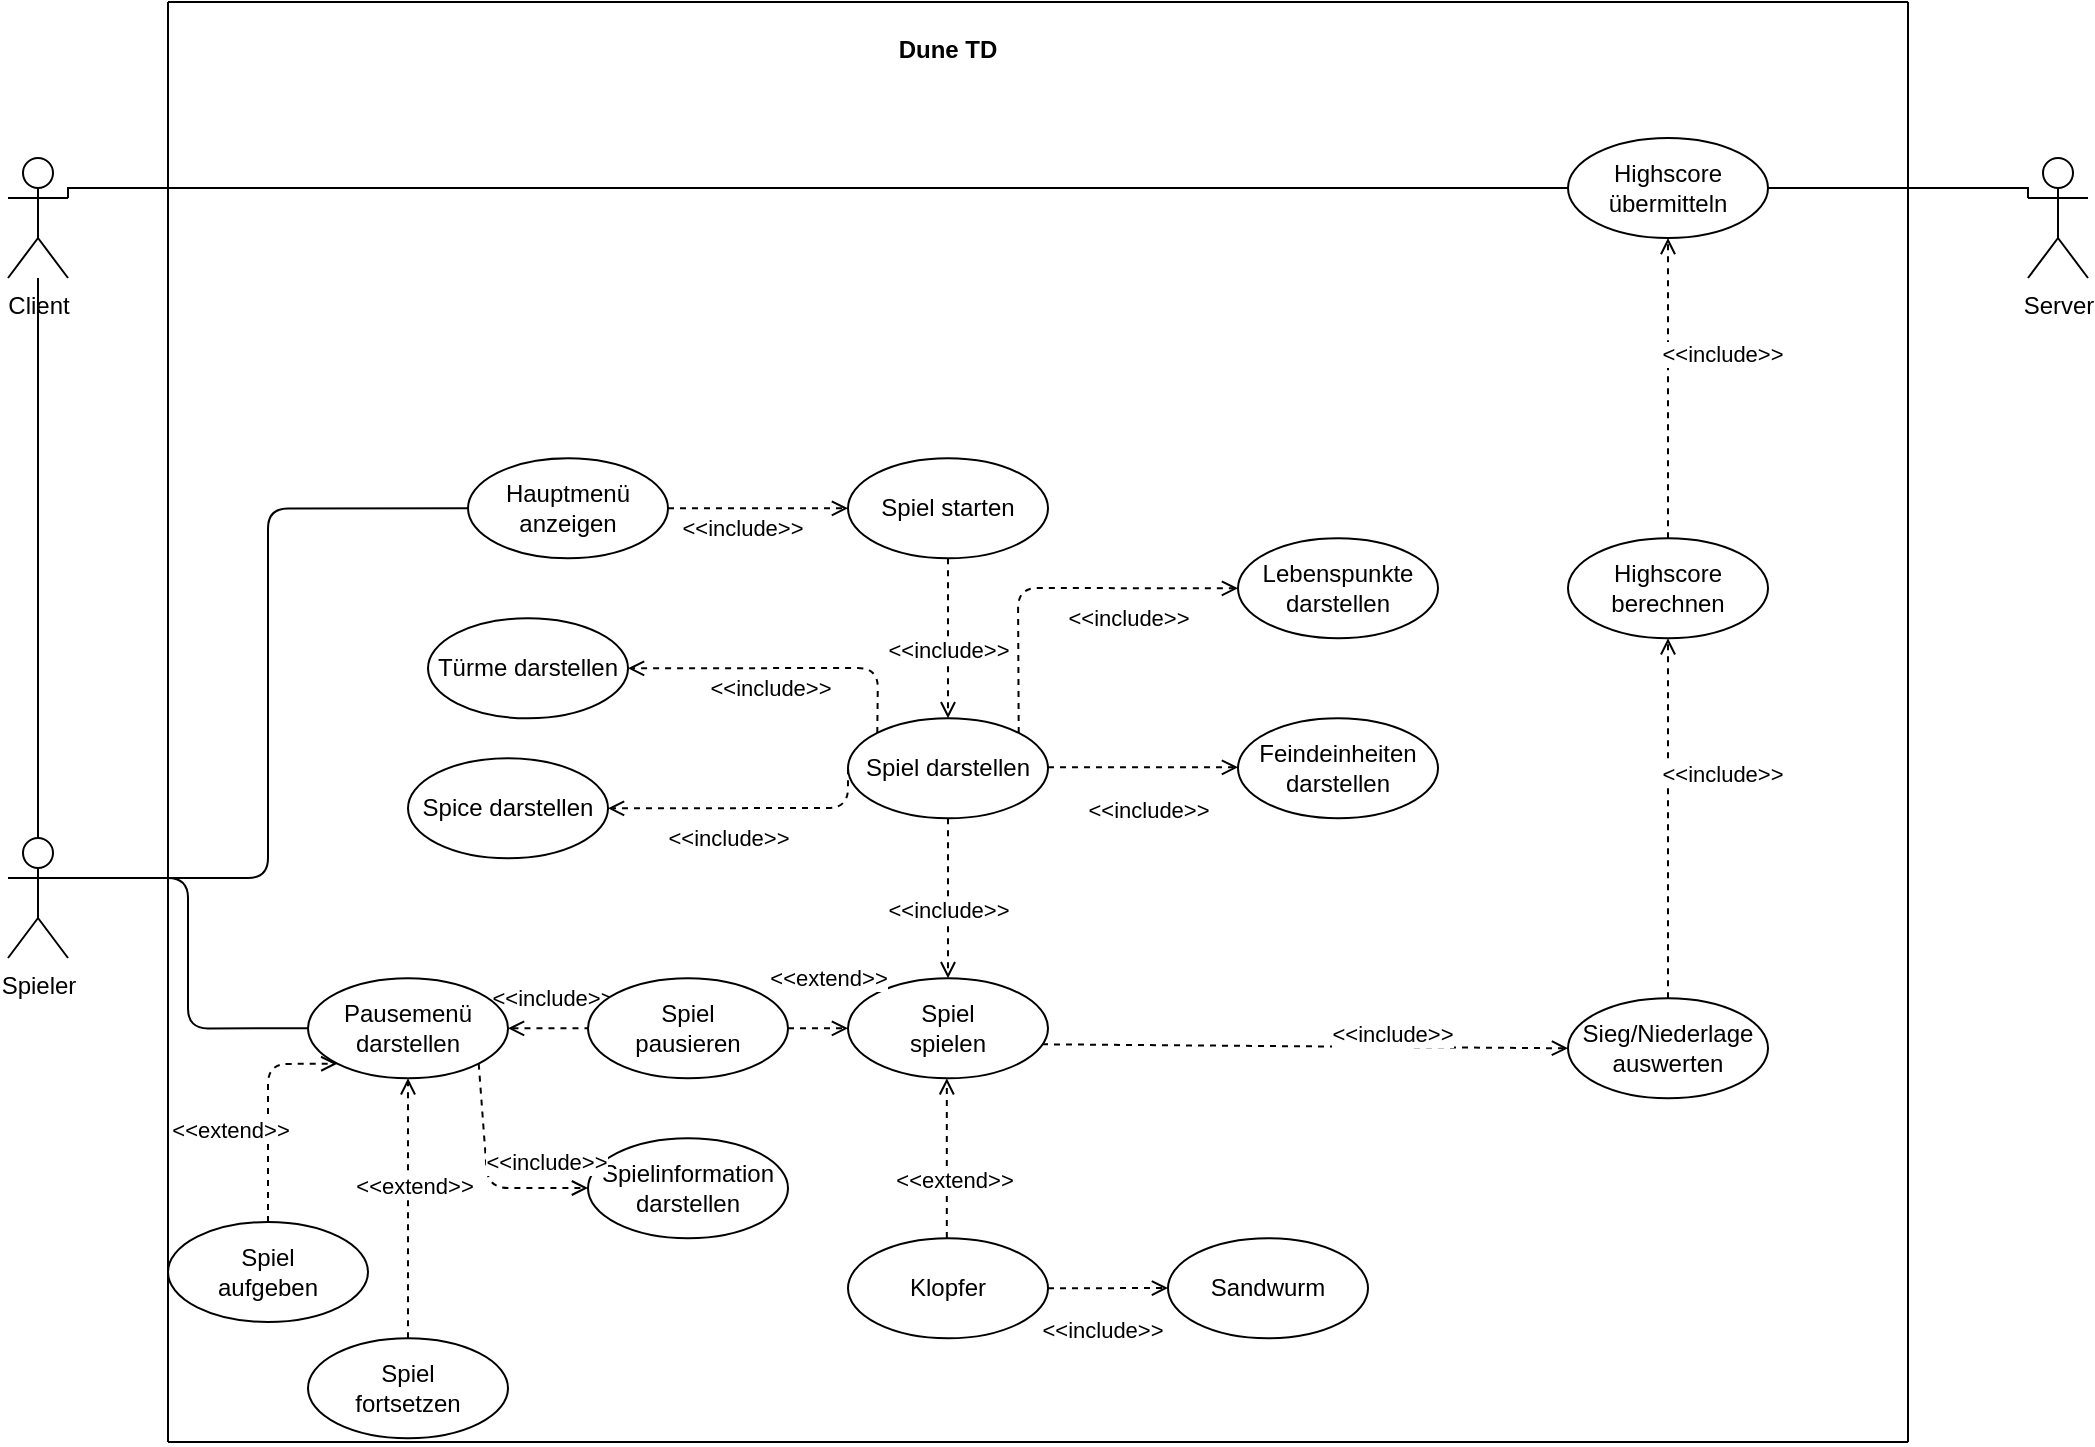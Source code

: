 <mxfile version="15.8.3" type="github">
  <diagram name="Page-1" id="e7e014a7-5840-1c2e-5031-d8a46d1fe8dd">
    <mxGraphModel dx="830" dy="694" grid="1" gridSize="10" guides="1" tooltips="1" connect="1" arrows="1" fold="1" page="1" pageScale="1" pageWidth="1169" pageHeight="826" background="none" math="0" shadow="0">
      <root>
        <mxCell id="0" />
        <mxCell id="1" parent="0" />
        <mxCell id="jkCZveZD26y1BfdMxYiz-46" value="Server" style="shape=umlActor;verticalLabelPosition=bottom;verticalAlign=top;html=1;" parent="1" vertex="1">
          <mxGeometry x="1050" y="118" width="30" height="60" as="geometry" />
        </mxCell>
        <mxCell id="jkCZveZD26y1BfdMxYiz-101" style="edgeStyle=orthogonalEdgeStyle;rounded=0;orthogonalLoop=1;jettySize=auto;html=1;exitX=1;exitY=0.333;exitDx=0;exitDy=0;exitPerimeter=0;entryX=0;entryY=0.5;entryDx=0;entryDy=0;endArrow=none;endFill=0;" parent="1" source="jkCZveZD26y1BfdMxYiz-47" target="jkCZveZD26y1BfdMxYiz-100" edge="1">
          <mxGeometry relative="1" as="geometry">
            <Array as="points">
              <mxPoint x="70" y="133" />
            </Array>
          </mxGeometry>
        </mxCell>
        <mxCell id="jkCZveZD26y1BfdMxYiz-47" value="&lt;div&gt;Client&lt;/div&gt;&lt;div&gt;&lt;br&gt;&lt;/div&gt;" style="shape=umlActor;verticalLabelPosition=bottom;verticalAlign=top;html=1;" parent="1" vertex="1">
          <mxGeometry x="40" y="118" width="30" height="60" as="geometry" />
        </mxCell>
        <mxCell id="jkCZveZD26y1BfdMxYiz-57" style="edgeStyle=orthogonalEdgeStyle;rounded=0;orthogonalLoop=1;jettySize=auto;html=1;exitX=0.5;exitY=0;exitDx=0;exitDy=0;exitPerimeter=0;endArrow=none;endFill=0;" parent="1" source="jkCZveZD26y1BfdMxYiz-48" target="jkCZveZD26y1BfdMxYiz-47" edge="1">
          <mxGeometry relative="1" as="geometry" />
        </mxCell>
        <mxCell id="jkCZveZD26y1BfdMxYiz-58" style="edgeStyle=orthogonalEdgeStyle;rounded=1;orthogonalLoop=1;jettySize=auto;html=1;exitX=1;exitY=0.333;exitDx=0;exitDy=0;exitPerimeter=0;entryX=0;entryY=0.5;entryDx=0;entryDy=0;endArrow=none;endFill=0;" parent="1" source="jkCZveZD26y1BfdMxYiz-48" target="jkCZveZD26y1BfdMxYiz-51" edge="1">
          <mxGeometry relative="1" as="geometry" />
        </mxCell>
        <mxCell id="jkCZveZD26y1BfdMxYiz-83" style="edgeStyle=orthogonalEdgeStyle;rounded=1;orthogonalLoop=1;jettySize=auto;html=1;exitX=1;exitY=0.5;exitDx=0;exitDy=0;entryX=0;entryY=0.5;entryDx=0;entryDy=0;endArrow=none;endFill=0;startArrow=open;dashed=1;startFill=0;" parent="1" source="uaVqYU7JOt9dKD4TP8RB-2" target="jkCZveZD26y1BfdMxYiz-70" edge="1">
          <mxGeometry relative="1" as="geometry" />
        </mxCell>
        <mxCell id="uaVqYU7JOt9dKD4TP8RB-4" value="&amp;lt;&amp;lt;include&amp;gt;&amp;gt;" style="edgeLabel;html=1;align=center;verticalAlign=middle;resizable=0;points=[];" vertex="1" connectable="0" parent="jkCZveZD26y1BfdMxYiz-83">
          <mxGeometry x="0.1" y="1" relative="1" as="geometry">
            <mxPoint y="-14" as="offset" />
          </mxGeometry>
        </mxCell>
        <mxCell id="jkCZveZD26y1BfdMxYiz-48" value="Spieler" style="shape=umlActor;verticalLabelPosition=bottom;verticalAlign=top;html=1;" parent="1" vertex="1">
          <mxGeometry x="40" y="458" width="30" height="60" as="geometry" />
        </mxCell>
        <mxCell id="jkCZveZD26y1BfdMxYiz-49" value="Spiel starten" style="ellipse;whiteSpace=wrap;html=1;" parent="1" vertex="1">
          <mxGeometry x="460" y="268.15" width="100" height="50" as="geometry" />
        </mxCell>
        <mxCell id="jkCZveZD26y1BfdMxYiz-50" value="&lt;div&gt;Spiel&lt;/div&gt;&lt;div&gt;spielen&lt;br&gt;&lt;/div&gt;" style="ellipse;whiteSpace=wrap;html=1;" parent="1" vertex="1">
          <mxGeometry x="460" y="528.15" width="100" height="50" as="geometry" />
        </mxCell>
        <mxCell id="jkCZveZD26y1BfdMxYiz-51" value="&lt;div&gt;Hauptmenü anzeigen&lt;/div&gt;" style="ellipse;whiteSpace=wrap;html=1;" parent="1" vertex="1">
          <mxGeometry x="270" y="268.15" width="100" height="50" as="geometry" />
        </mxCell>
        <mxCell id="jkCZveZD26y1BfdMxYiz-52" value="Türme darstellen" style="ellipse;whiteSpace=wrap;html=1;" parent="1" vertex="1">
          <mxGeometry x="250" y="348.15" width="100" height="50" as="geometry" />
        </mxCell>
        <mxCell id="jkCZveZD26y1BfdMxYiz-53" value="Spice darstellen" style="ellipse;whiteSpace=wrap;html=1;" parent="1" vertex="1">
          <mxGeometry x="240" y="418.15" width="100" height="50" as="geometry" />
        </mxCell>
        <mxCell id="jkCZveZD26y1BfdMxYiz-54" value="Lebenspunkte darstellen" style="ellipse;whiteSpace=wrap;html=1;" parent="1" vertex="1">
          <mxGeometry x="655" y="308.15" width="100" height="50" as="geometry" />
        </mxCell>
        <mxCell id="jkCZveZD26y1BfdMxYiz-55" value="Spiel darstellen" style="ellipse;whiteSpace=wrap;html=1;" parent="1" vertex="1">
          <mxGeometry x="460" y="398.15" width="100" height="50" as="geometry" />
        </mxCell>
        <mxCell id="jkCZveZD26y1BfdMxYiz-60" value="" style="endArrow=open;html=1;rounded=0;exitX=1;exitY=0.5;exitDx=0;exitDy=0;entryX=0;entryY=0.5;entryDx=0;entryDy=0;dashed=1;endFill=0;" parent="1" source="jkCZveZD26y1BfdMxYiz-51" target="jkCZveZD26y1BfdMxYiz-49" edge="1">
          <mxGeometry width="50" height="50" relative="1" as="geometry">
            <mxPoint x="620" y="318.15" as="sourcePoint" />
            <mxPoint x="670" y="268.15" as="targetPoint" />
          </mxGeometry>
        </mxCell>
        <mxCell id="jkCZveZD26y1BfdMxYiz-61" value="&amp;lt;&amp;lt;include&amp;gt;&amp;gt;" style="edgeLabel;html=1;align=center;verticalAlign=middle;resizable=0;points=[];" parent="jkCZveZD26y1BfdMxYiz-60" vertex="1" connectable="0">
          <mxGeometry x="0.327" relative="1" as="geometry">
            <mxPoint x="-23" y="10" as="offset" />
          </mxGeometry>
        </mxCell>
        <mxCell id="jkCZveZD26y1BfdMxYiz-62" value="" style="endArrow=open;html=1;rounded=0;exitX=0.5;exitY=1;exitDx=0;exitDy=0;entryX=0.5;entryY=0;entryDx=0;entryDy=0;dashed=1;endFill=0;" parent="1" source="jkCZveZD26y1BfdMxYiz-49" target="jkCZveZD26y1BfdMxYiz-55" edge="1">
          <mxGeometry width="50" height="50" relative="1" as="geometry">
            <mxPoint x="360" y="298.15" as="sourcePoint" />
            <mxPoint x="470" y="298.15" as="targetPoint" />
          </mxGeometry>
        </mxCell>
        <mxCell id="jkCZveZD26y1BfdMxYiz-63" value="&amp;lt;&amp;lt;include&amp;gt;&amp;gt;" style="edgeLabel;html=1;align=center;verticalAlign=middle;resizable=0;points=[];" parent="jkCZveZD26y1BfdMxYiz-62" vertex="1" connectable="0">
          <mxGeometry x="0.327" relative="1" as="geometry">
            <mxPoint y="-7" as="offset" />
          </mxGeometry>
        </mxCell>
        <mxCell id="jkCZveZD26y1BfdMxYiz-64" value="" style="endArrow=open;html=1;rounded=1;exitX=0;exitY=0.5;exitDx=0;exitDy=0;entryX=1;entryY=0.5;entryDx=0;entryDy=0;dashed=1;endFill=0;" parent="1" source="jkCZveZD26y1BfdMxYiz-55" target="jkCZveZD26y1BfdMxYiz-53" edge="1">
          <mxGeometry width="50" height="50" relative="1" as="geometry">
            <mxPoint x="460" y="428.15" as="sourcePoint" />
            <mxPoint x="350" y="428.15" as="targetPoint" />
            <Array as="points">
              <mxPoint x="460" y="443" />
            </Array>
          </mxGeometry>
        </mxCell>
        <mxCell id="jkCZveZD26y1BfdMxYiz-65" value="&amp;lt;&amp;lt;include&amp;gt;&amp;gt;" style="edgeLabel;html=1;align=center;verticalAlign=middle;resizable=0;points=[];" parent="jkCZveZD26y1BfdMxYiz-64" vertex="1" connectable="0">
          <mxGeometry x="0.327" relative="1" as="geometry">
            <mxPoint x="13" y="15" as="offset" />
          </mxGeometry>
        </mxCell>
        <mxCell id="jkCZveZD26y1BfdMxYiz-66" value="" style="endArrow=open;html=1;rounded=1;exitX=0;exitY=0;exitDx=0;exitDy=0;entryX=1;entryY=0.5;entryDx=0;entryDy=0;dashed=1;endFill=0;" parent="1" source="jkCZveZD26y1BfdMxYiz-55" target="jkCZveZD26y1BfdMxYiz-52" edge="1">
          <mxGeometry width="50" height="50" relative="1" as="geometry">
            <mxPoint x="470" y="357.65" as="sourcePoint" />
            <mxPoint x="360" y="357.65" as="targetPoint" />
            <Array as="points">
              <mxPoint x="475" y="373" />
            </Array>
          </mxGeometry>
        </mxCell>
        <mxCell id="jkCZveZD26y1BfdMxYiz-67" value="&amp;lt;&amp;lt;include&amp;gt;&amp;gt;" style="edgeLabel;html=1;align=center;verticalAlign=middle;resizable=0;points=[];" parent="jkCZveZD26y1BfdMxYiz-66" vertex="1" connectable="0">
          <mxGeometry x="0.327" relative="1" as="geometry">
            <mxPoint x="18" y="10" as="offset" />
          </mxGeometry>
        </mxCell>
        <mxCell id="jkCZveZD26y1BfdMxYiz-70" value="&lt;div&gt;Spiel&lt;/div&gt;&lt;div&gt;pausieren&lt;/div&gt;" style="ellipse;whiteSpace=wrap;html=1;" parent="1" vertex="1">
          <mxGeometry x="330" y="528.15" width="100" height="50" as="geometry" />
        </mxCell>
        <mxCell id="jkCZveZD26y1BfdMxYiz-71" value="&lt;div&gt;Sieg/Niederlage&lt;/div&gt;&lt;div&gt;auswerten&lt;br&gt;&lt;/div&gt;" style="ellipse;whiteSpace=wrap;html=1;" parent="1" vertex="1">
          <mxGeometry x="820" y="538.15" width="100" height="50" as="geometry" />
        </mxCell>
        <mxCell id="jkCZveZD26y1BfdMxYiz-72" value="" style="endArrow=open;html=1;rounded=0;exitX=0.5;exitY=1;exitDx=0;exitDy=0;entryX=0.5;entryY=0;entryDx=0;entryDy=0;dashed=1;endFill=0;" parent="1" source="jkCZveZD26y1BfdMxYiz-55" target="jkCZveZD26y1BfdMxYiz-50" edge="1">
          <mxGeometry width="50" height="50" relative="1" as="geometry">
            <mxPoint x="590" y="448.15" as="sourcePoint" />
            <mxPoint x="590" y="528.15" as="targetPoint" />
          </mxGeometry>
        </mxCell>
        <mxCell id="jkCZveZD26y1BfdMxYiz-73" value="&amp;lt;&amp;lt;include&amp;gt;&amp;gt;" style="edgeLabel;html=1;align=center;verticalAlign=middle;resizable=0;points=[];" parent="jkCZveZD26y1BfdMxYiz-72" vertex="1" connectable="0">
          <mxGeometry x="0.327" relative="1" as="geometry">
            <mxPoint y="-7" as="offset" />
          </mxGeometry>
        </mxCell>
        <mxCell id="jkCZveZD26y1BfdMxYiz-74" value="" style="endArrow=open;html=1;rounded=0;exitX=1;exitY=0.5;exitDx=0;exitDy=0;entryX=0;entryY=0.5;entryDx=0;entryDy=0;dashed=1;endFill=0;" parent="1" source="jkCZveZD26y1BfdMxYiz-70" target="jkCZveZD26y1BfdMxYiz-50" edge="1">
          <mxGeometry width="50" height="50" relative="1" as="geometry">
            <mxPoint x="370" y="538.15" as="sourcePoint" />
            <mxPoint x="494.645" y="570.472" as="targetPoint" />
          </mxGeometry>
        </mxCell>
        <mxCell id="jkCZveZD26y1BfdMxYiz-75" value="&amp;lt;&amp;lt;extend&amp;gt;&amp;gt;" style="edgeLabel;html=1;align=center;verticalAlign=middle;resizable=0;points=[];" parent="jkCZveZD26y1BfdMxYiz-74" vertex="1" connectable="0">
          <mxGeometry x="0.327" relative="1" as="geometry">
            <mxPoint y="-25" as="offset" />
          </mxGeometry>
        </mxCell>
        <mxCell id="jkCZveZD26y1BfdMxYiz-76" value="&lt;div&gt;Spiel&lt;/div&gt;&lt;div&gt;aufgeben&lt;br&gt;&lt;/div&gt;" style="ellipse;whiteSpace=wrap;html=1;" parent="1" vertex="1">
          <mxGeometry x="120" y="650" width="100" height="50" as="geometry" />
        </mxCell>
        <mxCell id="jkCZveZD26y1BfdMxYiz-77" value="&lt;div&gt;Spiel&lt;/div&gt;&lt;div&gt;fortsetzen&lt;br&gt;&lt;/div&gt;" style="ellipse;whiteSpace=wrap;html=1;" parent="1" vertex="1">
          <mxGeometry x="190" y="708.15" width="100" height="50" as="geometry" />
        </mxCell>
        <mxCell id="jkCZveZD26y1BfdMxYiz-78" value="" style="endArrow=open;html=1;rounded=1;dashed=1;endFill=0;exitX=0.5;exitY=0;exitDx=0;exitDy=0;entryX=0;entryY=1;entryDx=0;entryDy=0;" parent="1" source="jkCZveZD26y1BfdMxYiz-76" target="uaVqYU7JOt9dKD4TP8RB-2" edge="1">
          <mxGeometry width="50" height="50" relative="1" as="geometry">
            <mxPoint x="190" y="618" as="sourcePoint" />
            <mxPoint x="200" y="560" as="targetPoint" />
            <Array as="points">
              <mxPoint x="170" y="571" />
            </Array>
          </mxGeometry>
        </mxCell>
        <mxCell id="jkCZveZD26y1BfdMxYiz-79" value="&amp;lt;&amp;lt;extend&amp;gt;&amp;gt;" style="edgeLabel;html=1;align=center;verticalAlign=middle;resizable=0;points=[];" parent="jkCZveZD26y1BfdMxYiz-78" vertex="1" connectable="0">
          <mxGeometry x="0.327" relative="1" as="geometry">
            <mxPoint x="-19" y="29" as="offset" />
          </mxGeometry>
        </mxCell>
        <mxCell id="jkCZveZD26y1BfdMxYiz-80" value="" style="endArrow=open;html=1;rounded=0;exitX=0.5;exitY=0;exitDx=0;exitDy=0;entryX=0.5;entryY=1;entryDx=0;entryDy=0;dashed=1;endFill=0;" parent="1" source="jkCZveZD26y1BfdMxYiz-77" target="uaVqYU7JOt9dKD4TP8RB-2" edge="1">
          <mxGeometry width="50" height="50" relative="1" as="geometry">
            <mxPoint x="370" y="573.15" as="sourcePoint" />
            <mxPoint x="480" y="573.15" as="targetPoint" />
            <Array as="points" />
          </mxGeometry>
        </mxCell>
        <mxCell id="jkCZveZD26y1BfdMxYiz-81" value="&amp;lt;&amp;lt;extend&amp;gt;&amp;gt;" style="edgeLabel;html=1;align=center;verticalAlign=middle;resizable=0;points=[];" parent="jkCZveZD26y1BfdMxYiz-80" vertex="1" connectable="0">
          <mxGeometry x="0.327" relative="1" as="geometry">
            <mxPoint x="3" y="10" as="offset" />
          </mxGeometry>
        </mxCell>
        <mxCell id="jkCZveZD26y1BfdMxYiz-84" value="&lt;div&gt;Spielinformation&lt;/div&gt;&lt;div&gt;darstellen&lt;br&gt;&lt;/div&gt;" style="ellipse;whiteSpace=wrap;html=1;" parent="1" vertex="1">
          <mxGeometry x="330" y="608.15" width="100" height="50" as="geometry" />
        </mxCell>
        <mxCell id="jkCZveZD26y1BfdMxYiz-85" value="" style="endArrow=open;html=1;rounded=1;exitX=1;exitY=1;exitDx=0;exitDy=0;dashed=1;endFill=0;" parent="1" source="uaVqYU7JOt9dKD4TP8RB-2" edge="1">
          <mxGeometry width="50" height="50" relative="1" as="geometry">
            <mxPoint x="500" y="608.15" as="sourcePoint" />
            <mxPoint x="330" y="633" as="targetPoint" />
            <Array as="points">
              <mxPoint x="280" y="633" />
            </Array>
          </mxGeometry>
        </mxCell>
        <mxCell id="jkCZveZD26y1BfdMxYiz-86" value="&amp;lt;&amp;lt;include&amp;gt;&amp;gt;" style="edgeLabel;html=1;align=center;verticalAlign=middle;resizable=0;points=[];" parent="jkCZveZD26y1BfdMxYiz-85" vertex="1" connectable="0">
          <mxGeometry x="0.327" relative="1" as="geometry">
            <mxPoint x="17" y="-13" as="offset" />
          </mxGeometry>
        </mxCell>
        <mxCell id="jkCZveZD26y1BfdMxYiz-87" value="" style="endArrow=open;html=1;rounded=0;exitX=0.97;exitY=0.66;exitDx=0;exitDy=0;entryX=0;entryY=0.5;entryDx=0;entryDy=0;dashed=1;endFill=0;exitPerimeter=0;" parent="1" source="jkCZveZD26y1BfdMxYiz-50" target="jkCZveZD26y1BfdMxYiz-71" edge="1">
          <mxGeometry width="50" height="50" relative="1" as="geometry">
            <mxPoint x="590" y="588.15" as="sourcePoint" />
            <mxPoint x="590" y="668.15" as="targetPoint" />
          </mxGeometry>
        </mxCell>
        <mxCell id="jkCZveZD26y1BfdMxYiz-88" value="&amp;lt;&amp;lt;include&amp;gt;&amp;gt;" style="edgeLabel;html=1;align=center;verticalAlign=middle;resizable=0;points=[];" parent="jkCZveZD26y1BfdMxYiz-87" vertex="1" connectable="0">
          <mxGeometry x="0.327" relative="1" as="geometry">
            <mxPoint y="-7" as="offset" />
          </mxGeometry>
        </mxCell>
        <mxCell id="jkCZveZD26y1BfdMxYiz-89" value="Highscore berechnen" style="ellipse;whiteSpace=wrap;html=1;" parent="1" vertex="1">
          <mxGeometry x="820" y="308.15" width="100" height="50" as="geometry" />
        </mxCell>
        <mxCell id="jkCZveZD26y1BfdMxYiz-92" value="" style="endArrow=open;html=1;rounded=0;exitX=0.5;exitY=0;exitDx=0;exitDy=0;entryX=0.5;entryY=1;entryDx=0;entryDy=0;dashed=1;endFill=0;" parent="1" source="jkCZveZD26y1BfdMxYiz-71" target="jkCZveZD26y1BfdMxYiz-89" edge="1">
          <mxGeometry width="50" height="50" relative="1" as="geometry">
            <mxPoint x="700" y="423.15" as="sourcePoint" />
            <mxPoint x="580" y="443.15" as="targetPoint" />
          </mxGeometry>
        </mxCell>
        <mxCell id="jkCZveZD26y1BfdMxYiz-93" value="&amp;lt;&amp;lt;include&amp;gt;&amp;gt;" style="edgeLabel;html=1;align=center;verticalAlign=middle;resizable=0;points=[];" parent="jkCZveZD26y1BfdMxYiz-92" vertex="1" connectable="0">
          <mxGeometry x="0.327" relative="1" as="geometry">
            <mxPoint x="27" y="7" as="offset" />
          </mxGeometry>
        </mxCell>
        <mxCell id="jkCZveZD26y1BfdMxYiz-94" value="Feindeinheiten darstellen" style="ellipse;whiteSpace=wrap;html=1;" parent="1" vertex="1">
          <mxGeometry x="655" y="398.15" width="100" height="50" as="geometry" />
        </mxCell>
        <mxCell id="jkCZveZD26y1BfdMxYiz-102" style="edgeStyle=orthogonalEdgeStyle;rounded=0;orthogonalLoop=1;jettySize=auto;html=1;exitX=1;exitY=0.5;exitDx=0;exitDy=0;entryX=0;entryY=0.333;entryDx=0;entryDy=0;entryPerimeter=0;endArrow=none;endFill=0;" parent="1" source="jkCZveZD26y1BfdMxYiz-100" target="jkCZveZD26y1BfdMxYiz-46" edge="1">
          <mxGeometry relative="1" as="geometry">
            <Array as="points">
              <mxPoint x="1050" y="133" />
            </Array>
          </mxGeometry>
        </mxCell>
        <mxCell id="jkCZveZD26y1BfdMxYiz-100" value="Highscore übermitteln" style="ellipse;whiteSpace=wrap;html=1;" parent="1" vertex="1">
          <mxGeometry x="820" y="108" width="100" height="50" as="geometry" />
        </mxCell>
        <mxCell id="jkCZveZD26y1BfdMxYiz-105" value="" style="endArrow=none;html=1;rounded=0;" parent="1" edge="1">
          <mxGeometry width="50" height="50" relative="1" as="geometry">
            <mxPoint x="120" y="760" as="sourcePoint" />
            <mxPoint x="120" y="40" as="targetPoint" />
          </mxGeometry>
        </mxCell>
        <mxCell id="jkCZveZD26y1BfdMxYiz-108" value="" style="endArrow=none;html=1;rounded=0;" parent="1" edge="1">
          <mxGeometry width="50" height="50" relative="1" as="geometry">
            <mxPoint x="990" y="760" as="sourcePoint" />
            <mxPoint x="120" y="760" as="targetPoint" />
          </mxGeometry>
        </mxCell>
        <mxCell id="jkCZveZD26y1BfdMxYiz-109" value="" style="endArrow=none;html=1;rounded=0;" parent="1" edge="1">
          <mxGeometry width="50" height="50" relative="1" as="geometry">
            <mxPoint x="990" y="40" as="sourcePoint" />
            <mxPoint x="120" y="40" as="targetPoint" />
          </mxGeometry>
        </mxCell>
        <mxCell id="jkCZveZD26y1BfdMxYiz-110" value="" style="endArrow=none;html=1;rounded=0;" parent="1" edge="1">
          <mxGeometry width="50" height="50" relative="1" as="geometry">
            <mxPoint x="990" y="760" as="sourcePoint" />
            <mxPoint x="990" y="40" as="targetPoint" />
          </mxGeometry>
        </mxCell>
        <mxCell id="jkCZveZD26y1BfdMxYiz-111" value="Dune TD" style="text;align=center;fontStyle=1;verticalAlign=middle;spacingLeft=3;spacingRight=3;strokeColor=none;rotatable=0;points=[[0,0.5],[1,0.5]];portConstraint=eastwest;" parent="1" vertex="1">
          <mxGeometry x="470" y="50" width="80" height="26" as="geometry" />
        </mxCell>
        <mxCell id="ZUByXBqeYzaR9BXKlt6s-1" value="" style="endArrow=open;html=1;rounded=0;exitX=0;exitY=0.5;exitDx=0;exitDy=0;dashed=1;endFill=0;entryX=1;entryY=0.5;entryDx=0;entryDy=0;" parent="1" edge="1">
          <mxGeometry width="50" height="50" relative="1" as="geometry">
            <mxPoint x="560" y="422.65" as="sourcePoint" />
            <mxPoint x="655" y="422.65" as="targetPoint" />
          </mxGeometry>
        </mxCell>
        <mxCell id="ZUByXBqeYzaR9BXKlt6s-2" value="&amp;lt;&amp;lt;include&amp;gt;&amp;gt;" style="edgeLabel;html=1;align=center;verticalAlign=middle;resizable=0;points=[];" parent="ZUByXBqeYzaR9BXKlt6s-1" vertex="1" connectable="0">
          <mxGeometry x="0.327" relative="1" as="geometry">
            <mxPoint x="-13" y="21" as="offset" />
          </mxGeometry>
        </mxCell>
        <mxCell id="ZUByXBqeYzaR9BXKlt6s-3" value="" style="endArrow=open;html=1;rounded=1;exitX=1;exitY=0;exitDx=0;exitDy=0;dashed=1;endFill=0;entryX=0;entryY=0.5;entryDx=0;entryDy=0;orthogonal=0;" parent="1" source="jkCZveZD26y1BfdMxYiz-55" target="jkCZveZD26y1BfdMxYiz-54" edge="1">
          <mxGeometry width="50" height="50" relative="1" as="geometry">
            <mxPoint x="550.355" y="409.382" as="sourcePoint" />
            <mxPoint x="660" y="337.06" as="targetPoint" />
            <Array as="points">
              <mxPoint x="545" y="333" />
            </Array>
          </mxGeometry>
        </mxCell>
        <mxCell id="ZUByXBqeYzaR9BXKlt6s-4" value="&amp;lt;&amp;lt;include&amp;gt;&amp;gt;" style="edgeLabel;html=1;align=center;verticalAlign=middle;resizable=0;points=[];" parent="ZUByXBqeYzaR9BXKlt6s-3" vertex="1" connectable="0">
          <mxGeometry x="0.327" relative="1" as="geometry">
            <mxPoint x="6" y="15" as="offset" />
          </mxGeometry>
        </mxCell>
        <mxCell id="CN0FNHjZ1NhV2qqpaX4V-1" value="" style="endArrow=open;html=1;rounded=0;dashed=1;endFill=0;exitX=0.5;exitY=0;exitDx=0;exitDy=0;entryX=0.5;entryY=1;entryDx=0;entryDy=0;" parent="1" source="jkCZveZD26y1BfdMxYiz-89" target="jkCZveZD26y1BfdMxYiz-100" edge="1">
          <mxGeometry width="50" height="50" relative="1" as="geometry">
            <mxPoint x="870" y="280" as="sourcePoint" />
            <mxPoint x="870" y="190" as="targetPoint" />
          </mxGeometry>
        </mxCell>
        <mxCell id="CN0FNHjZ1NhV2qqpaX4V-2" value="&amp;lt;&amp;lt;include&amp;gt;&amp;gt;" style="edgeLabel;html=1;align=center;verticalAlign=middle;resizable=0;points=[];" parent="CN0FNHjZ1NhV2qqpaX4V-1" vertex="1" connectable="0">
          <mxGeometry x="0.327" relative="1" as="geometry">
            <mxPoint x="27" y="7" as="offset" />
          </mxGeometry>
        </mxCell>
        <mxCell id="ZL30_GsrsxJgEsHCr-rT-1" value="" style="endArrow=open;html=1;rounded=0;exitX=0.5;exitY=0;exitDx=0;exitDy=0;entryX=0.5;entryY=1;entryDx=0;entryDy=0;dashed=1;endFill=0;" parent="1" edge="1">
          <mxGeometry width="50" height="50" relative="1" as="geometry">
            <mxPoint x="509.41" y="700.0" as="sourcePoint" />
            <mxPoint x="509.41" y="578.15" as="targetPoint" />
          </mxGeometry>
        </mxCell>
        <mxCell id="ZL30_GsrsxJgEsHCr-rT-2" value="&amp;lt;&amp;lt;extend&amp;gt;&amp;gt;" style="edgeLabel;html=1;align=center;verticalAlign=middle;resizable=0;points=[];" parent="ZL30_GsrsxJgEsHCr-rT-1" vertex="1" connectable="0">
          <mxGeometry x="0.327" relative="1" as="geometry">
            <mxPoint x="3" y="10" as="offset" />
          </mxGeometry>
        </mxCell>
        <mxCell id="ZL30_GsrsxJgEsHCr-rT-3" value="&lt;div&gt;Klopfer&lt;/div&gt;" style="ellipse;whiteSpace=wrap;html=1;" parent="1" vertex="1">
          <mxGeometry x="460" y="658.15" width="100" height="50" as="geometry" />
        </mxCell>
        <mxCell id="ZL30_GsrsxJgEsHCr-rT-4" value="&lt;div&gt;Sandwurm&lt;/div&gt;" style="ellipse;whiteSpace=wrap;html=1;" parent="1" vertex="1">
          <mxGeometry x="620" y="658.15" width="100" height="50" as="geometry" />
        </mxCell>
        <mxCell id="ZL30_GsrsxJgEsHCr-rT-5" value="" style="endArrow=open;html=1;rounded=0;exitX=1;exitY=0.5;exitDx=0;exitDy=0;dashed=1;endFill=0;" parent="1" source="ZL30_GsrsxJgEsHCr-rT-3" edge="1">
          <mxGeometry width="50" height="50" relative="1" as="geometry">
            <mxPoint x="570" y="682.56" as="sourcePoint" />
            <mxPoint x="620" y="683" as="targetPoint" />
          </mxGeometry>
        </mxCell>
        <mxCell id="ZL30_GsrsxJgEsHCr-rT-6" value="&amp;lt;&amp;lt;include&amp;gt;&amp;gt;" style="edgeLabel;html=1;align=center;verticalAlign=middle;resizable=0;points=[];" parent="ZL30_GsrsxJgEsHCr-rT-5" vertex="1" connectable="0">
          <mxGeometry x="0.327" relative="1" as="geometry">
            <mxPoint x="-13" y="21" as="offset" />
          </mxGeometry>
        </mxCell>
        <mxCell id="uaVqYU7JOt9dKD4TP8RB-2" value="&lt;div&gt;Pausemenü&lt;/div&gt;&lt;div&gt;darstellen&lt;/div&gt;" style="ellipse;whiteSpace=wrap;html=1;" vertex="1" parent="1">
          <mxGeometry x="190" y="528.15" width="100" height="50" as="geometry" />
        </mxCell>
        <mxCell id="uaVqYU7JOt9dKD4TP8RB-3" value="" style="edgeStyle=orthogonalEdgeStyle;rounded=1;orthogonalLoop=1;jettySize=auto;html=1;exitX=1;exitY=0.333;exitDx=0;exitDy=0;exitPerimeter=0;entryX=0;entryY=0.5;entryDx=0;entryDy=0;endArrow=none;endFill=0;" edge="1" parent="1" source="jkCZveZD26y1BfdMxYiz-48" target="uaVqYU7JOt9dKD4TP8RB-2">
          <mxGeometry relative="1" as="geometry">
            <mxPoint x="70" y="478" as="sourcePoint" />
            <mxPoint x="310" y="553.15" as="targetPoint" />
          </mxGeometry>
        </mxCell>
      </root>
    </mxGraphModel>
  </diagram>
</mxfile>
